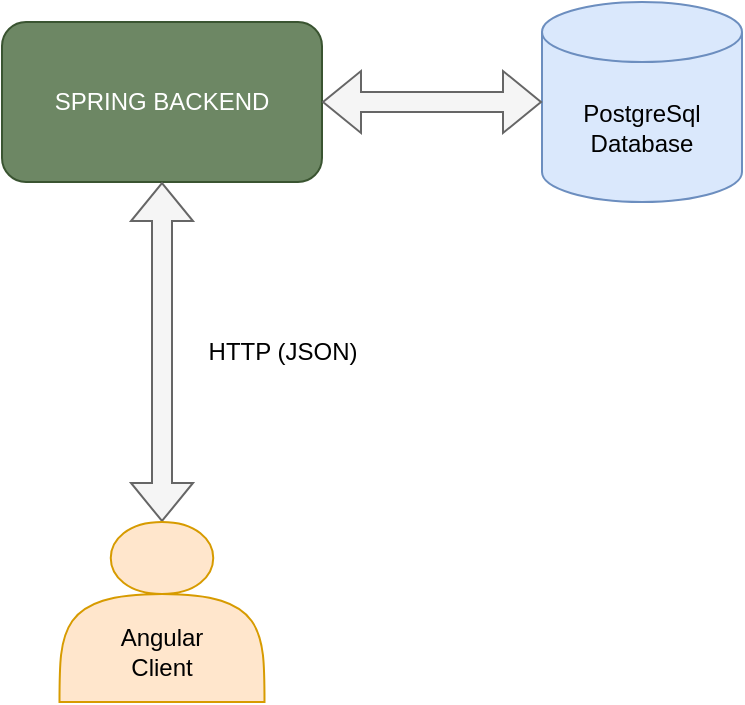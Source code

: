 <mxfile version="20.6.0" type="device"><diagram id="XnwwxCKkyoRKGq-81kQm" name="1 oldal"><mxGraphModel dx="1422" dy="762" grid="1" gridSize="10" guides="1" tooltips="1" connect="1" arrows="1" fold="1" page="1" pageScale="1" pageWidth="827" pageHeight="1169" math="0" shadow="0"><root><mxCell id="0"/><mxCell id="1" parent="0"/><mxCell id="Ez_mgrJ_D73SftoUgauc-1" value="SPRING BACKEND" style="rounded=1;whiteSpace=wrap;html=1;fillColor=#6d8764;strokeColor=#3A5431;fontColor=#ffffff;" vertex="1" parent="1"><mxGeometry x="240" y="100" width="160" height="80" as="geometry"/></mxCell><mxCell id="Ez_mgrJ_D73SftoUgauc-2" value="PostgreSql&lt;br&gt;Database" style="shape=cylinder3;whiteSpace=wrap;html=1;boundedLbl=1;backgroundOutline=1;size=15;fillColor=#dae8fc;strokeColor=#6c8ebf;" vertex="1" parent="1"><mxGeometry x="510" y="90" width="100" height="100" as="geometry"/></mxCell><mxCell id="Ez_mgrJ_D73SftoUgauc-3" value="" style="shape=flexArrow;endArrow=classic;startArrow=classic;html=1;rounded=0;exitX=1;exitY=0.5;exitDx=0;exitDy=0;entryX=0;entryY=0.5;entryDx=0;entryDy=0;entryPerimeter=0;fillColor=#f5f5f5;strokeColor=#666666;" edge="1" parent="1" source="Ez_mgrJ_D73SftoUgauc-1" target="Ez_mgrJ_D73SftoUgauc-2"><mxGeometry width="100" height="100" relative="1" as="geometry"><mxPoint x="360" y="440" as="sourcePoint"/><mxPoint x="460" y="340" as="targetPoint"/></mxGeometry></mxCell><mxCell id="Ez_mgrJ_D73SftoUgauc-4" value="" style="shape=flexArrow;endArrow=classic;startArrow=classic;html=1;rounded=0;entryX=0.5;entryY=1;entryDx=0;entryDy=0;fillColor=#f5f5f5;strokeColor=#666666;" edge="1" parent="1" target="Ez_mgrJ_D73SftoUgauc-1"><mxGeometry width="100" height="100" relative="1" as="geometry"><mxPoint x="320" y="350" as="sourcePoint"/><mxPoint x="460" y="340" as="targetPoint"/></mxGeometry></mxCell><mxCell id="Ez_mgrJ_D73SftoUgauc-5" value="HTTP (JSON)" style="text;html=1;align=center;verticalAlign=middle;resizable=0;points=[];autosize=1;strokeColor=none;fillColor=none;" vertex="1" parent="1"><mxGeometry x="330" y="250" width="100" height="30" as="geometry"/></mxCell><mxCell id="Ez_mgrJ_D73SftoUgauc-6" value="" style="shape=actor;whiteSpace=wrap;html=1;fillColor=#ffe6cc;strokeColor=#d79b00;" vertex="1" parent="1"><mxGeometry x="268.75" y="350" width="102.5" height="90" as="geometry"/></mxCell><mxCell id="Ez_mgrJ_D73SftoUgauc-7" value="Angular Client" style="text;html=1;strokeColor=none;fillColor=none;align=center;verticalAlign=middle;whiteSpace=wrap;rounded=0;" vertex="1" parent="1"><mxGeometry x="290" y="400" width="60" height="30" as="geometry"/></mxCell></root></mxGraphModel></diagram></mxfile>